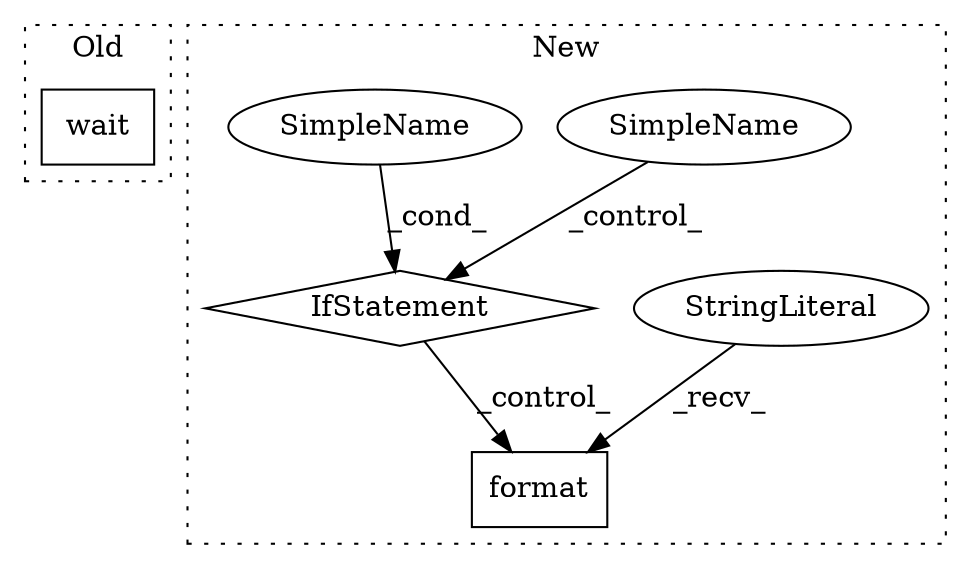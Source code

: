 digraph G {
subgraph cluster0 {
1 [label="wait" a="32" s="3389" l="6" shape="box"];
label = "Old";
style="dotted";
}
subgraph cluster1 {
2 [label="format" a="32" s="3669,3686" l="7,1" shape="box"];
3 [label="StringLiteral" a="45" s="3628" l="40" shape="ellipse"];
4 [label="IfStatement" a="25" s="3582,3596" l="4,2" shape="diamond"];
5 [label="SimpleName" a="42" s="" l="" shape="ellipse"];
6 [label="SimpleName" a="42" s="3586" l="10" shape="ellipse"];
label = "New";
style="dotted";
}
3 -> 2 [label="_recv_"];
4 -> 2 [label="_control_"];
5 -> 4 [label="_control_"];
6 -> 4 [label="_cond_"];
}